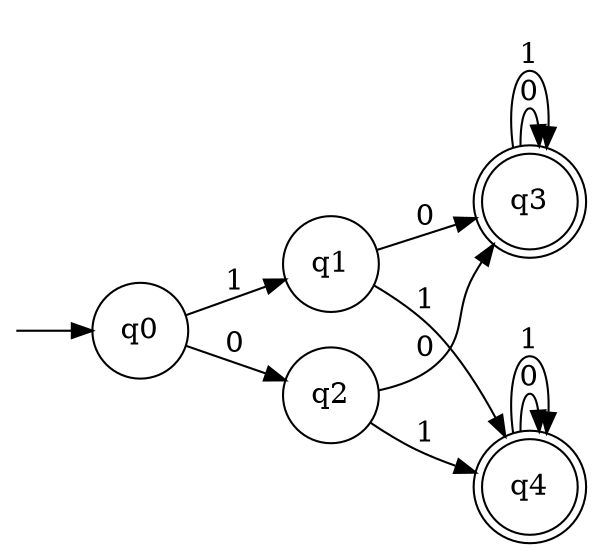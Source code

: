 digraph FiniteStateMachine {
	rankdir=LR;
	node [shape = doublecircle]; q3 q4;
	node [shape = circle];
	start [shape=point, style=invis];
	start -> q0;
	q0 -> q1 [label = "1"];
	q0 -> q2 [label = "0"];
	q1 -> q3 [label = "0"];
	q1 -> q4 [label = "1"];
	q2 -> q3 [label = "0"];
	q2 -> q4 [label = "1"];
	q3 -> q3 [label = "0"];
	q3 -> q3 [label = "1"];
	q4 -> q4 [label = "0"];
	q4 -> q4 [label = "1"];
}